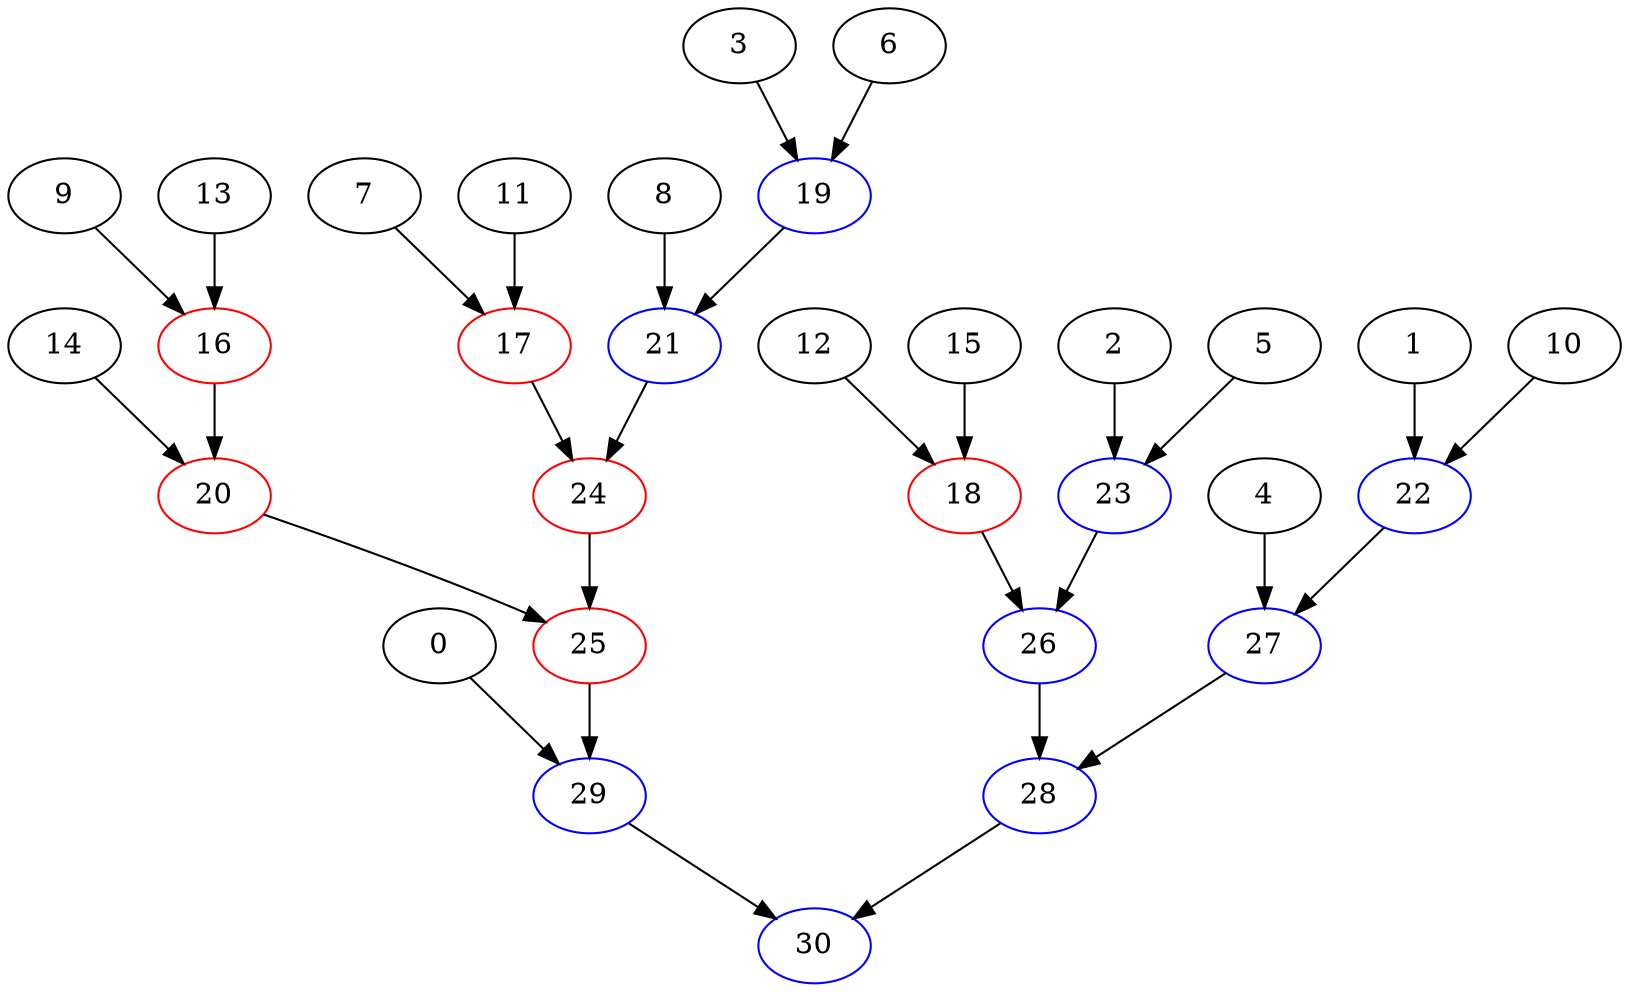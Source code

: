 digraph {
	0 [color=black]
	1 [color=black]
	2 [color=black]
	3 [color=black]
	4 [color=black]
	5 [color=black]
	6 [color=black]
	7 [color=black]
	8 [color=black]
	9 [color=black]
	10 [color=black]
	11 [color=black]
	12 [color=black]
	13 [color=black]
	14 [color=black]
	15 [color=black]
	16 [color=red]
	9 -> 16
	13 -> 16
	17 [color=red]
	11 -> 17
	7 -> 17
	18 [color=red]
	15 -> 18
	12 -> 18
	19 [color=blue]
	6 -> 19
	3 -> 19
	20 [color=red]
	14 -> 20
	16 -> 20
	21 [color=blue]
	8 -> 21
	19 -> 21
	22 [color=blue]
	10 -> 22
	1 -> 22
	23 [color=blue]
	2 -> 23
	5 -> 23
	24 [color=red]
	17 -> 24
	21 -> 24
	25 [color=red]
	24 -> 25
	20 -> 25
	26 [color=blue]
	23 -> 26
	18 -> 26
	27 [color=blue]
	22 -> 27
	4 -> 27
	28 [color=blue]
	26 -> 28
	27 -> 28
	29 [color=blue]
	0 -> 29
	25 -> 29
	30 [color=blue]
	28 -> 30
	29 -> 30
}
